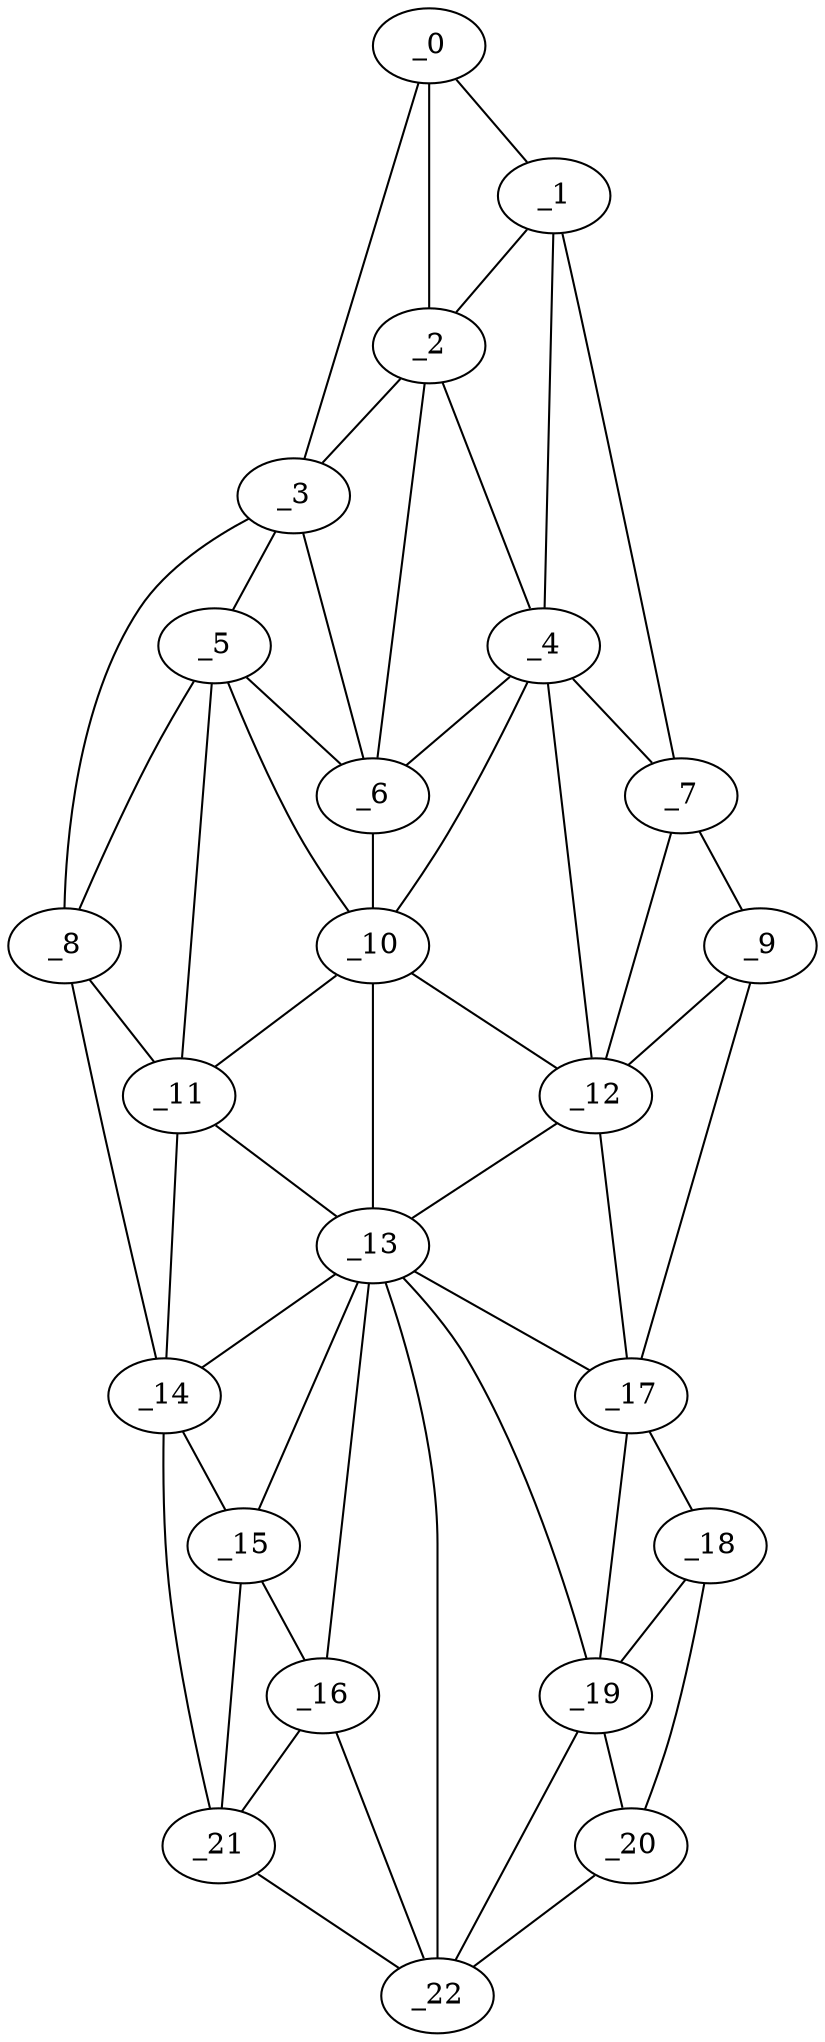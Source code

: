 graph "obj3__100.gxl" {
	_0	 [x=6,
		y=68];
	_1	 [x=7,
		y=76];
	_0 -- _1	 [valence=1];
	_2	 [x=9,
		y=68];
	_0 -- _2	 [valence=2];
	_3	 [x=17,
		y=29];
	_0 -- _3	 [valence=1];
	_1 -- _2	 [valence=2];
	_4	 [x=23,
		y=81];
	_1 -- _4	 [valence=2];
	_7	 [x=38,
		y=103];
	_1 -- _7	 [valence=1];
	_2 -- _3	 [valence=1];
	_2 -- _4	 [valence=2];
	_6	 [x=37,
		y=39];
	_2 -- _6	 [valence=2];
	_5	 [x=37,
		y=23];
	_3 -- _5	 [valence=2];
	_3 -- _6	 [valence=1];
	_8	 [x=48,
		y=13];
	_3 -- _8	 [valence=1];
	_4 -- _6	 [valence=2];
	_4 -- _7	 [valence=2];
	_10	 [x=63,
		y=43];
	_4 -- _10	 [valence=2];
	_12	 [x=74,
		y=95];
	_4 -- _12	 [valence=2];
	_5 -- _6	 [valence=2];
	_5 -- _8	 [valence=1];
	_5 -- _10	 [valence=2];
	_11	 [x=68,
		y=34];
	_5 -- _11	 [valence=2];
	_6 -- _10	 [valence=2];
	_9	 [x=59,
		y=106];
	_7 -- _9	 [valence=1];
	_7 -- _12	 [valence=2];
	_8 -- _11	 [valence=2];
	_14	 [x=98,
		y=17];
	_8 -- _14	 [valence=1];
	_9 -- _12	 [valence=2];
	_17	 [x=107,
		y=94];
	_9 -- _17	 [valence=1];
	_10 -- _11	 [valence=2];
	_10 -- _12	 [valence=2];
	_13	 [x=81,
		y=37];
	_10 -- _13	 [valence=2];
	_11 -- _13	 [valence=1];
	_11 -- _14	 [valence=2];
	_12 -- _13	 [valence=2];
	_12 -- _17	 [valence=2];
	_13 -- _14	 [valence=2];
	_15	 [x=102,
		y=24];
	_13 -- _15	 [valence=2];
	_16	 [x=107,
		y=30];
	_13 -- _16	 [valence=2];
	_13 -- _17	 [valence=1];
	_19	 [x=121,
		y=76];
	_13 -- _19	 [valence=1];
	_22	 [x=124,
		y=47];
	_13 -- _22	 [valence=2];
	_14 -- _15	 [valence=2];
	_21	 [x=122,
		y=38];
	_14 -- _21	 [valence=1];
	_15 -- _16	 [valence=2];
	_15 -- _21	 [valence=2];
	_16 -- _21	 [valence=2];
	_16 -- _22	 [valence=2];
	_18	 [x=114,
		y=90];
	_17 -- _18	 [valence=1];
	_17 -- _19	 [valence=1];
	_18 -- _19	 [valence=2];
	_20	 [x=121,
		y=83];
	_18 -- _20	 [valence=1];
	_19 -- _20	 [valence=1];
	_19 -- _22	 [valence=2];
	_20 -- _22	 [valence=1];
	_21 -- _22	 [valence=1];
}
